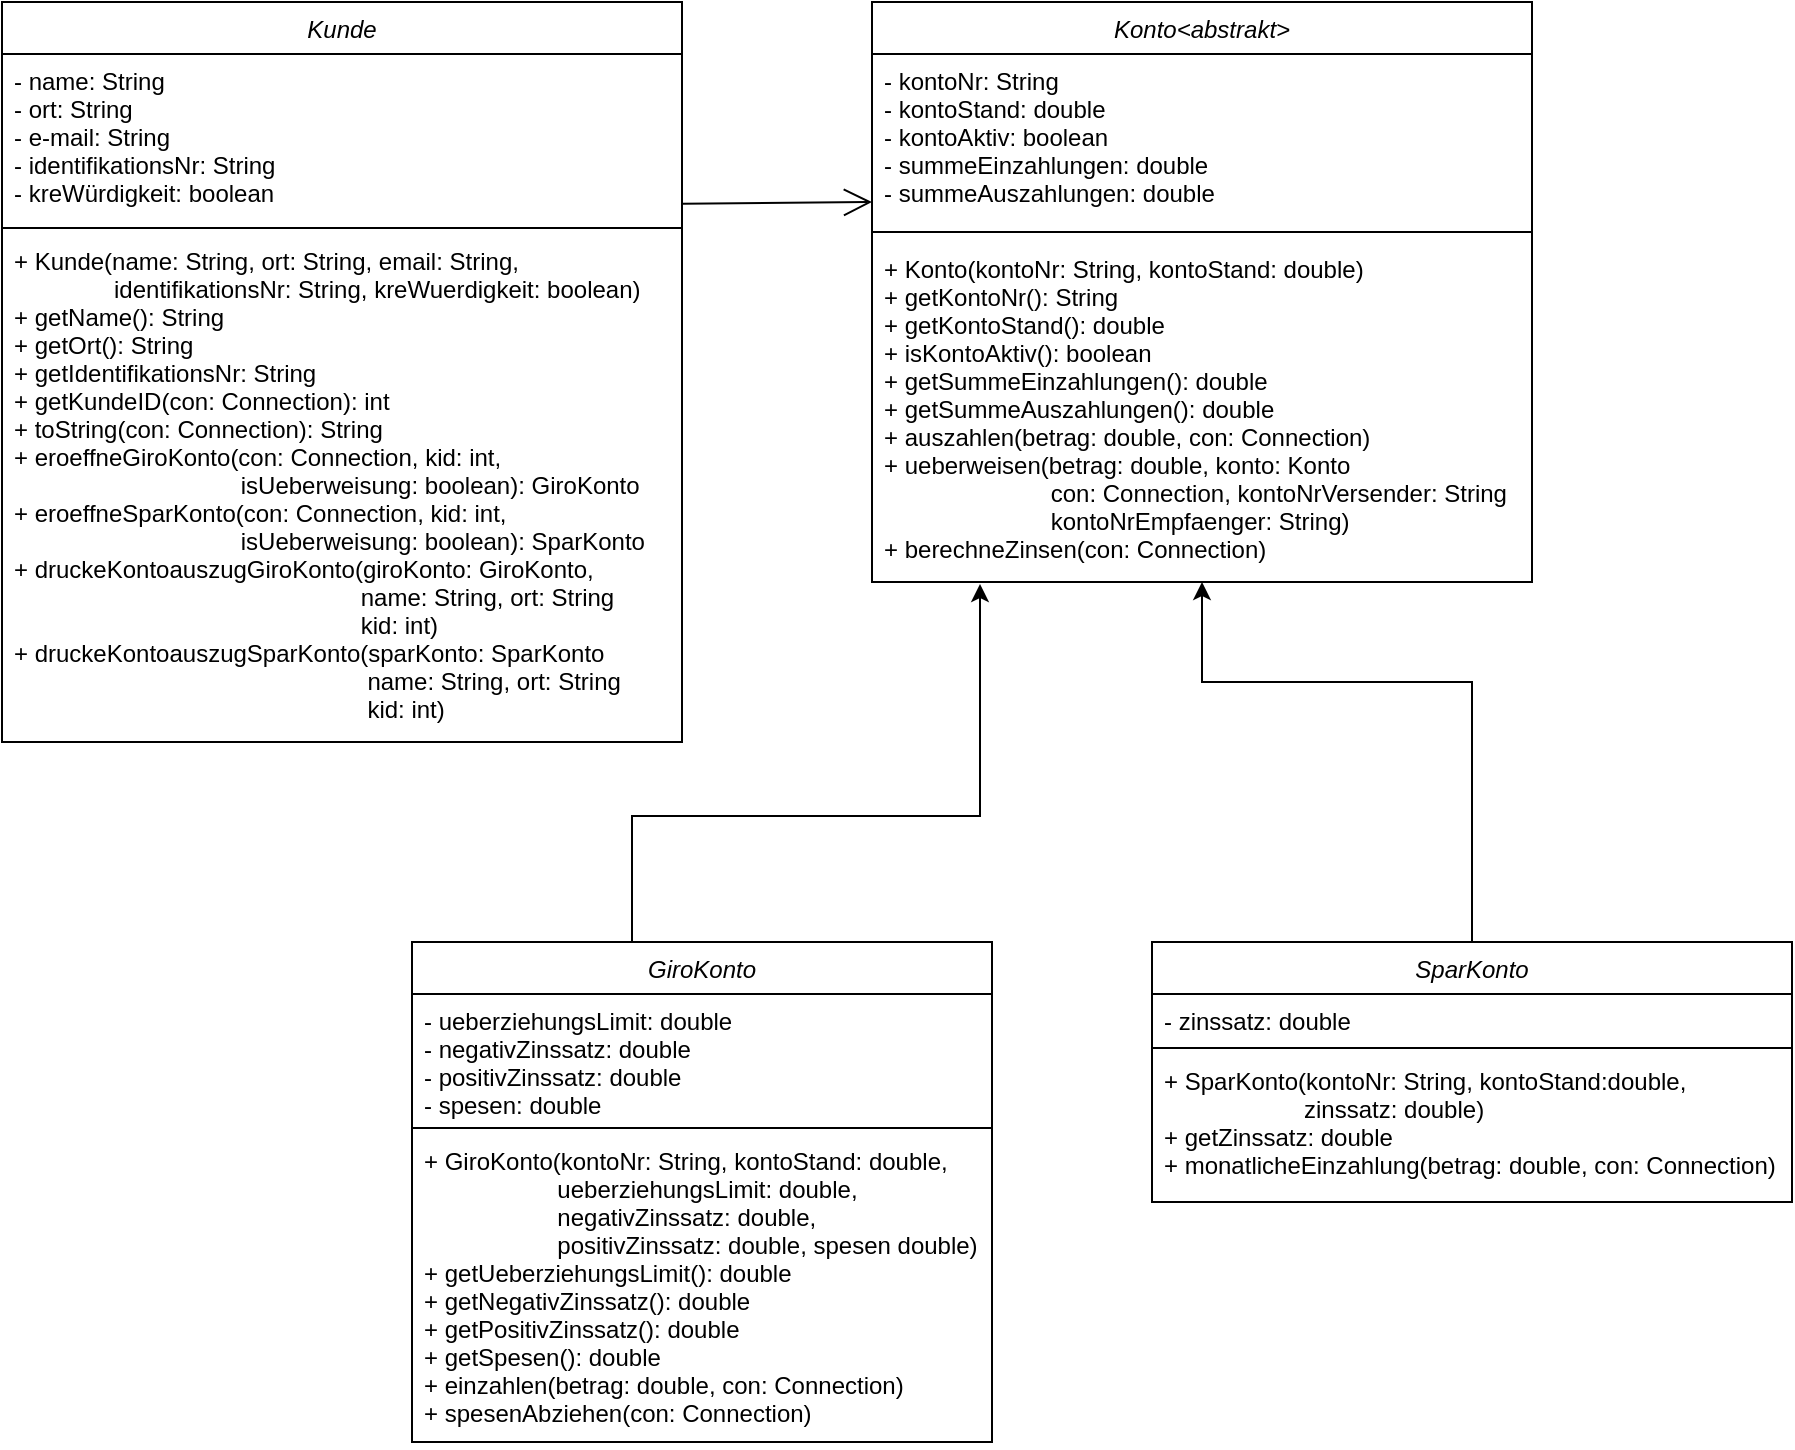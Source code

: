 <mxfile version="23.1.2" type="device">
  <diagram id="C5RBs43oDa-KdzZeNtuy" name="Page-1">
    <mxGraphModel dx="1129" dy="517" grid="1" gridSize="10" guides="1" tooltips="1" connect="1" arrows="1" fold="1" page="1" pageScale="1" pageWidth="827" pageHeight="1169" math="0" shadow="0">
      <root>
        <mxCell id="WIyWlLk6GJQsqaUBKTNV-0" />
        <mxCell id="WIyWlLk6GJQsqaUBKTNV-1" parent="WIyWlLk6GJQsqaUBKTNV-0" />
        <mxCell id="zkfFHV4jXpPFQw0GAbJ--0" value="Kunde" style="swimlane;fontStyle=2;align=center;verticalAlign=top;childLayout=stackLayout;horizontal=1;startSize=26;horizontalStack=0;resizeParent=1;resizeLast=0;collapsible=1;marginBottom=0;rounded=0;shadow=0;strokeWidth=1;" parent="WIyWlLk6GJQsqaUBKTNV-1" vertex="1">
          <mxGeometry x="35" y="30" width="340" height="370" as="geometry">
            <mxRectangle x="230" y="140" width="160" height="26" as="alternateBounds" />
          </mxGeometry>
        </mxCell>
        <mxCell id="zkfFHV4jXpPFQw0GAbJ--1" value="- name: String&#xa;- ort: String&#xa;- e-mail: String&#xa;- identifikationsNr: String&#xa;- kreWürdigkeit: boolean&#xa;" style="text;align=left;verticalAlign=top;spacingLeft=4;spacingRight=4;overflow=hidden;rotatable=0;points=[[0,0.5],[1,0.5]];portConstraint=eastwest;" parent="zkfFHV4jXpPFQw0GAbJ--0" vertex="1">
          <mxGeometry y="26" width="340" height="84" as="geometry" />
        </mxCell>
        <mxCell id="zkfFHV4jXpPFQw0GAbJ--4" value="" style="line;html=1;strokeWidth=1;align=left;verticalAlign=middle;spacingTop=-1;spacingLeft=3;spacingRight=3;rotatable=0;labelPosition=right;points=[];portConstraint=eastwest;" parent="zkfFHV4jXpPFQw0GAbJ--0" vertex="1">
          <mxGeometry y="110" width="340" height="6" as="geometry" />
        </mxCell>
        <mxCell id="p5UWRYRB_leErU77j1KG-0" value="+ Kunde(name: String, ort: String, email: String,&#xa;               identifikationsNr: String, kreWuerdigkeit: boolean)&#xa;+ getName(): String&#xa;+ getOrt(): String&#xa;+ getIdentifikationsNr: String&#xa;+ getKundeID(con: Connection): int&#xa;+ toString(con: Connection): String&#xa;+ eroeffneGiroKonto(con: Connection, kid: int, &#xa;                                  isUeberweisung: boolean): GiroKonto&#xa;+ eroeffneSparKonto(con: Connection, kid: int, &#xa;                                  isUeberweisung: boolean): SparKonto&#xa;+ druckeKontoauszugGiroKonto(giroKonto: GiroKonto,&#xa;                                                    name: String, ort: String&#xa;                                                    kid: int)&#xa;+ druckeKontoauszugSparKonto(sparKonto: SparKonto&#xa;                                                     name: String, ort: String&#xa;                                                     kid: int)&#xa; &#xa;" style="text;align=left;verticalAlign=top;spacingLeft=4;spacingRight=4;overflow=hidden;rotatable=0;points=[[0,0.5],[1,0.5]];portConstraint=eastwest;" parent="zkfFHV4jXpPFQw0GAbJ--0" vertex="1">
          <mxGeometry y="116" width="340" height="254" as="geometry" />
        </mxCell>
        <mxCell id="p5UWRYRB_leErU77j1KG-2" value="Konto&lt;abstrakt&gt;" style="swimlane;fontStyle=2;align=center;verticalAlign=top;childLayout=stackLayout;horizontal=1;startSize=26;horizontalStack=0;resizeParent=1;resizeLast=0;collapsible=1;marginBottom=0;rounded=0;shadow=0;strokeWidth=1;" parent="WIyWlLk6GJQsqaUBKTNV-1" vertex="1">
          <mxGeometry x="470" y="30" width="330" height="290" as="geometry">
            <mxRectangle x="230" y="140" width="160" height="26" as="alternateBounds" />
          </mxGeometry>
        </mxCell>
        <mxCell id="p5UWRYRB_leErU77j1KG-3" value="- kontoNr: String&#xa;- kontoStand: double&#xa;- kontoAktiv: boolean&#xa;- summeEinzahlungen: double&#xa;- summeAuszahlungen: double&#xa;&#xa;" style="text;align=left;verticalAlign=top;spacingLeft=4;spacingRight=4;overflow=hidden;rotatable=0;points=[[0,0.5],[1,0.5]];portConstraint=eastwest;" parent="p5UWRYRB_leErU77j1KG-2" vertex="1">
          <mxGeometry y="26" width="330" height="84" as="geometry" />
        </mxCell>
        <mxCell id="p5UWRYRB_leErU77j1KG-4" value="" style="line;html=1;strokeWidth=1;align=left;verticalAlign=middle;spacingTop=-1;spacingLeft=3;spacingRight=3;rotatable=0;labelPosition=right;points=[];portConstraint=eastwest;" parent="p5UWRYRB_leErU77j1KG-2" vertex="1">
          <mxGeometry y="110" width="330" height="10" as="geometry" />
        </mxCell>
        <mxCell id="p5UWRYRB_leErU77j1KG-5" value="+ Konto(kontoNr: String, kontoStand: double)&#xa;+ getKontoNr(): String&#xa;+ getKontoStand(): double&#xa;+ isKontoAktiv(): boolean&#xa;+ getSummeEinzahlungen(): double&#xa;+ getSummeAuszahlungen(): double &#xa;+ auszahlen(betrag: double, con: Connection)&#xa;+ ueberweisen(betrag: double, konto: Konto&#xa;                         con: Connection, kontoNrVersender: String&#xa;                         kontoNrEmpfaenger: String)&#xa;+ berechneZinsen(con: Connection)" style="text;align=left;verticalAlign=top;spacingLeft=4;spacingRight=4;overflow=hidden;rotatable=0;points=[[0,0.5],[1,0.5]];portConstraint=eastwest;" parent="p5UWRYRB_leErU77j1KG-2" vertex="1">
          <mxGeometry y="120" width="330" height="170" as="geometry" />
        </mxCell>
        <mxCell id="p5UWRYRB_leErU77j1KG-19" style="edgeStyle=orthogonalEdgeStyle;rounded=0;orthogonalLoop=1;jettySize=auto;html=1;" parent="WIyWlLk6GJQsqaUBKTNV-1" edge="1">
          <mxGeometry relative="1" as="geometry">
            <mxPoint x="524" y="321" as="targetPoint" />
            <mxPoint x="350" y="513.58" as="sourcePoint" />
            <Array as="points">
              <mxPoint x="350" y="437" />
              <mxPoint x="524" y="437" />
              <mxPoint x="524" y="321" />
            </Array>
          </mxGeometry>
        </mxCell>
        <mxCell id="p5UWRYRB_leErU77j1KG-6" value="GiroKonto" style="swimlane;fontStyle=2;align=center;verticalAlign=top;childLayout=stackLayout;horizontal=1;startSize=26;horizontalStack=0;resizeParent=1;resizeLast=0;collapsible=1;marginBottom=0;rounded=0;shadow=0;strokeWidth=1;" parent="WIyWlLk6GJQsqaUBKTNV-1" vertex="1">
          <mxGeometry x="240" y="500" width="290" height="250" as="geometry">
            <mxRectangle x="240" y="500" width="160" height="26" as="alternateBounds" />
          </mxGeometry>
        </mxCell>
        <mxCell id="p5UWRYRB_leErU77j1KG-7" value="- ueberziehungsLimit: double&#xa;- negativZinssatz: double&#xa;- positivZinssatz: double&#xa;- spesen: double&#xa;" style="text;align=left;verticalAlign=top;spacingLeft=4;spacingRight=4;overflow=hidden;rotatable=0;points=[[0,0.5],[1,0.5]];portConstraint=eastwest;" parent="p5UWRYRB_leErU77j1KG-6" vertex="1">
          <mxGeometry y="26" width="290" height="64" as="geometry" />
        </mxCell>
        <mxCell id="p5UWRYRB_leErU77j1KG-8" value="" style="line;html=1;strokeWidth=1;align=left;verticalAlign=middle;spacingTop=-1;spacingLeft=3;spacingRight=3;rotatable=0;labelPosition=right;points=[];portConstraint=eastwest;" parent="p5UWRYRB_leErU77j1KG-6" vertex="1">
          <mxGeometry y="90" width="290" height="6" as="geometry" />
        </mxCell>
        <mxCell id="p5UWRYRB_leErU77j1KG-9" value="+ GiroKonto(kontoNr: String, kontoStand: double, &#xa;                    ueberziehungsLimit: double, &#xa;                    negativZinssatz: double, &#xa;                    positivZinssatz: double, spesen double)&#xa;+ getUeberziehungsLimit(): double&#xa;+ getNegativZinssatz(): double&#xa;+ getPositivZinssatz(): double&#xa;+ getSpesen(): double&#xa;+ einzahlen(betrag: double, con: Connection)&#xa;+ spesenAbziehen(con: Connection)&#xa;" style="text;align=left;verticalAlign=top;spacingLeft=4;spacingRight=4;overflow=hidden;rotatable=0;points=[[0,0.5],[1,0.5]];portConstraint=eastwest;" parent="p5UWRYRB_leErU77j1KG-6" vertex="1">
          <mxGeometry y="96" width="290" height="154" as="geometry" />
        </mxCell>
        <mxCell id="p5UWRYRB_leErU77j1KG-15" value="SparKonto" style="swimlane;fontStyle=2;align=center;verticalAlign=top;childLayout=stackLayout;horizontal=1;startSize=26;horizontalStack=0;resizeParent=1;resizeLast=0;collapsible=1;marginBottom=0;rounded=0;shadow=0;strokeWidth=1;" parent="WIyWlLk6GJQsqaUBKTNV-1" vertex="1">
          <mxGeometry x="610" y="500" width="320" height="130" as="geometry">
            <mxRectangle x="230" y="140" width="160" height="26" as="alternateBounds" />
          </mxGeometry>
        </mxCell>
        <mxCell id="p5UWRYRB_leErU77j1KG-16" value="- zinssatz: double &#xa;" style="text;align=left;verticalAlign=top;spacingLeft=4;spacingRight=4;overflow=hidden;rotatable=0;points=[[0,0.5],[1,0.5]];portConstraint=eastwest;" parent="p5UWRYRB_leErU77j1KG-15" vertex="1">
          <mxGeometry y="26" width="320" height="24" as="geometry" />
        </mxCell>
        <mxCell id="p5UWRYRB_leErU77j1KG-17" value="" style="line;html=1;strokeWidth=1;align=left;verticalAlign=middle;spacingTop=-1;spacingLeft=3;spacingRight=3;rotatable=0;labelPosition=right;points=[];portConstraint=eastwest;" parent="p5UWRYRB_leErU77j1KG-15" vertex="1">
          <mxGeometry y="50" width="320" height="6" as="geometry" />
        </mxCell>
        <mxCell id="p5UWRYRB_leErU77j1KG-18" value="+ SparKonto(kontoNr: String, kontoStand:double,&#xa;                     zinssatz: double)&#xa;+ getZinssatz: double&#xa;+ monatlicheEinzahlung(betrag: double, con: Connection)" style="text;align=left;verticalAlign=top;spacingLeft=4;spacingRight=4;overflow=hidden;rotatable=0;points=[[0,0.5],[1,0.5]];portConstraint=eastwest;" parent="p5UWRYRB_leErU77j1KG-15" vertex="1">
          <mxGeometry y="56" width="320" height="64" as="geometry" />
        </mxCell>
        <mxCell id="p5UWRYRB_leErU77j1KG-26" value="" style="endArrow=open;endFill=1;endSize=12;html=1;rounded=0;exitX=1;exitY=0.892;exitDx=0;exitDy=0;exitPerimeter=0;" parent="WIyWlLk6GJQsqaUBKTNV-1" source="zkfFHV4jXpPFQw0GAbJ--1" edge="1">
          <mxGeometry width="160" relative="1" as="geometry">
            <mxPoint x="310" y="140" as="sourcePoint" />
            <mxPoint x="470" y="130" as="targetPoint" />
          </mxGeometry>
        </mxCell>
        <mxCell id="nZufV_AxttWpFvZ96E2D-0" style="edgeStyle=orthogonalEdgeStyle;rounded=0;orthogonalLoop=1;jettySize=auto;html=1;exitX=0.5;exitY=0;exitDx=0;exitDy=0;" parent="WIyWlLk6GJQsqaUBKTNV-1" source="p5UWRYRB_leErU77j1KG-15" edge="1">
          <mxGeometry relative="1" as="geometry">
            <mxPoint x="635" y="320" as="targetPoint" />
            <mxPoint x="460" y="513.58" as="sourcePoint" />
            <Array as="points">
              <mxPoint x="725" y="370" />
              <mxPoint x="635" y="370" />
              <mxPoint x="635" y="290" />
            </Array>
          </mxGeometry>
        </mxCell>
      </root>
    </mxGraphModel>
  </diagram>
</mxfile>
